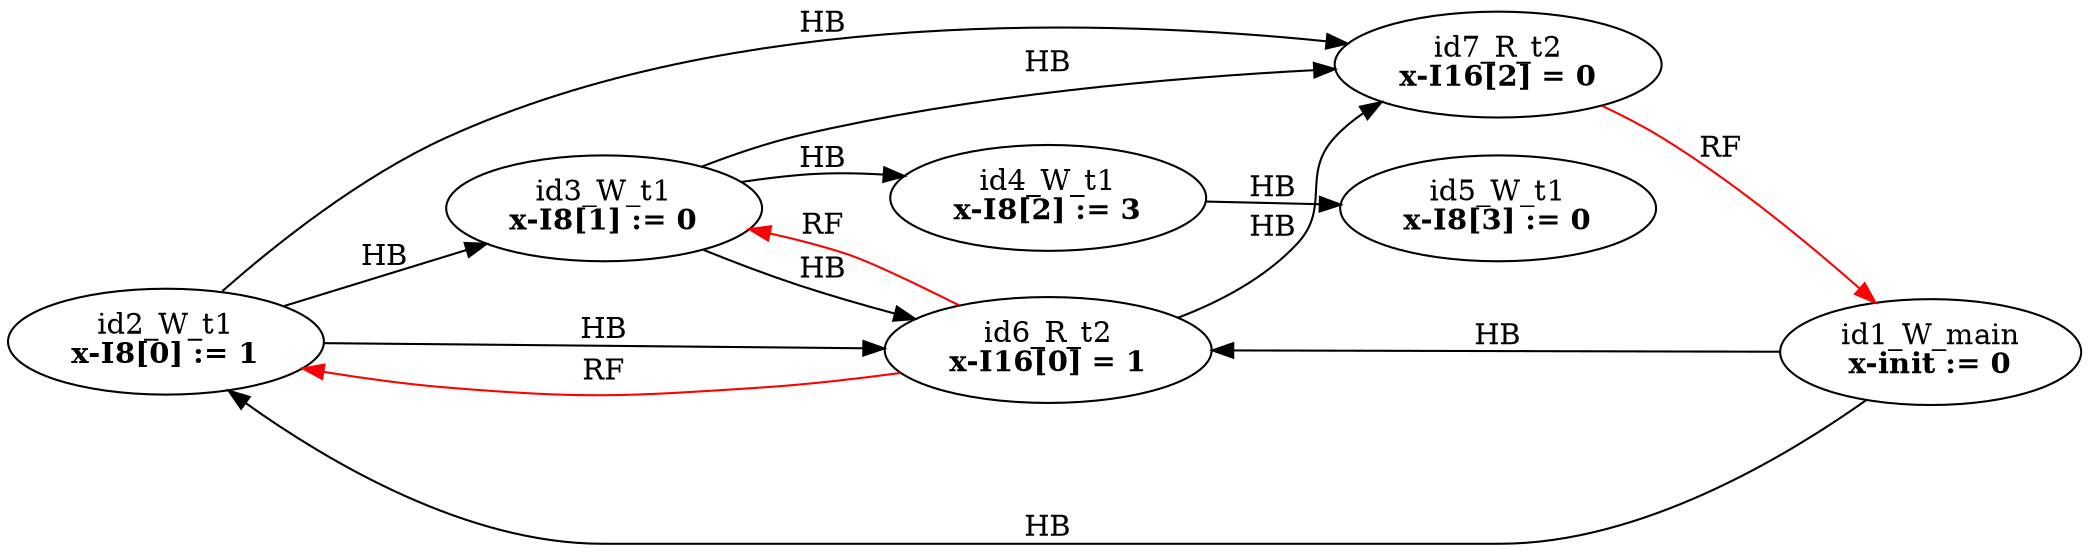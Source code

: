 digraph memory_model {
rankdir=LR;
splines=true; esep=0.5;
id2_W_t1 -> id3_W_t1 [label = "HB", color="black"];
id3_W_t1 -> id4_W_t1 [label = "HB", color="black"];
id4_W_t1 -> id5_W_t1 [label = "HB", color="black"];
id6_R_t2 -> id7_R_t2 [label = "HB", color="black"];
id1_W_main -> id2_W_t1 [label = "HB", color="black"];
id1_W_main -> id6_R_t2 [label = "HB", color="black"];
id2_W_t1 -> id6_R_t2 [label = "HB", color="black"];
id2_W_t1 -> id7_R_t2 [label = "HB", color="black"];
id3_W_t1 -> id6_R_t2 [label = "HB", color="black"];
id3_W_t1 -> id7_R_t2 [label = "HB", color="black"];
id6_R_t2 -> id2_W_t1 [label = "RF", color="red"];
id6_R_t2 -> id3_W_t1 [label = "RF", color="red"];
id7_R_t2 -> id1_W_main [label = "RF", color="red"];
id1_W_main [label=<id1_W_main<br/><B>x-init := 0</B>>, pos="2.5,8!"]
id2_W_t1 [label=<id2_W_t1<br/><B>x-I8[0] := 1</B>>, pos="0,6!"]
id3_W_t1 [label=<id3_W_t1<br/><B>x-I8[1] := 0</B>>, pos="0,4!"]
id4_W_t1 [label=<id4_W_t1<br/><B>x-I8[2] := 3</B>>, pos="0,2!"]
id5_W_t1 [label=<id5_W_t1<br/><B>x-I8[3] := 0</B>>, pos="0,0!"]
id6_R_t2 [label=<id6_R_t2<br/><B>x-I16[0] = 1</B>>, pos="5,6!"]
id7_R_t2 [label=<id7_R_t2<br/><B>x-I16[2] = 0</B>>, pos="5,4!"]
}